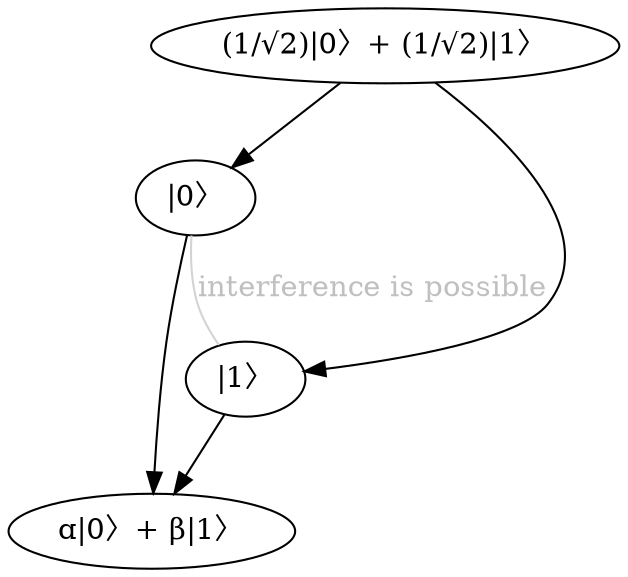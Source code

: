 digraph multiverse {
    a[label="(1/√2)|0〉+ (1/√2)|1〉", pos="2,4!"];
    b[label="|0〉", pos="0,2!"];
    c[label="|1〉", pos="4,2!"];
    d[label="ɑ|0〉+ β|1〉", pos="2,0!"];

    subgraph {
        edge[dir=none, color=lightgray];
        b -> c [label="interference is possible", fontcolor=gray];
    }
    
    subgraph {
        a -> b;
        a -> c;
        b -> d;

        c -> d;
    }
}